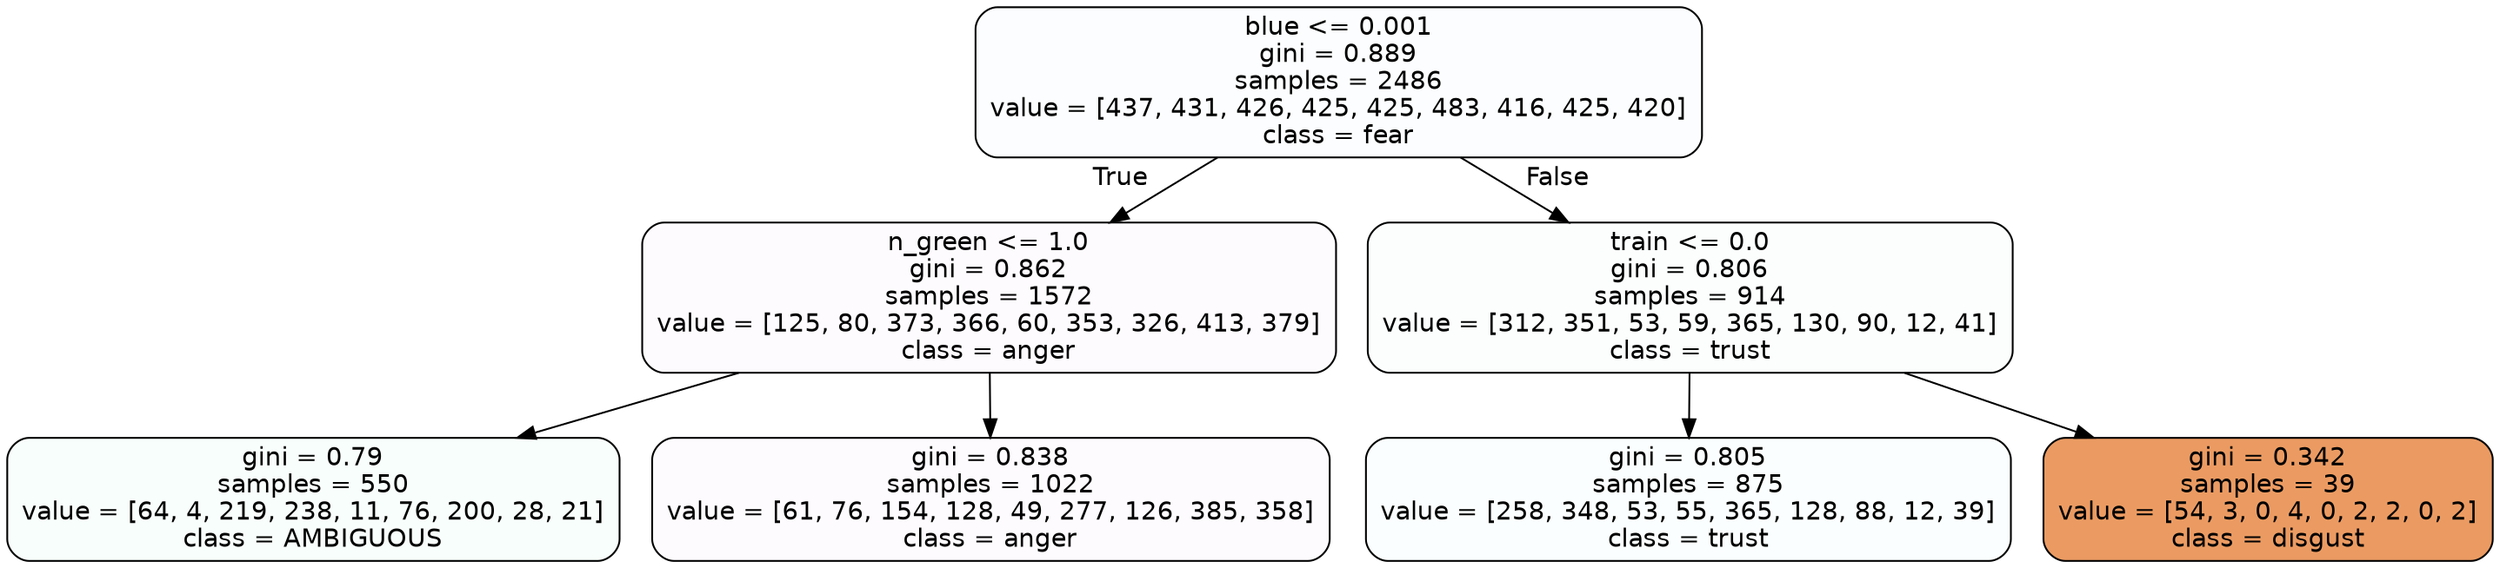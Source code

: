 digraph Tree {
node [shape=box, style="filled, rounded", color="black", fontname=helvetica] ;
edge [fontname=helvetica] ;
0 [label="blue <= 0.001\ngini = 0.889\nsamples = 2486\nvalue = [437, 431, 426, 425, 425, 483, 416, 425, 420]\nclass = fear", fillcolor="#3964e503"] ;
1 [label="n_green <= 1.0\ngini = 0.862\nsamples = 1572\nvalue = [125, 80, 373, 366, 60, 353, 326, 413, 379]\nclass = anger", fillcolor="#e539d704"] ;
0 -> 1 [labeldistance=2.5, labelangle=45, headlabel="True"] ;
2 [label="gini = 0.79\nsamples = 550\nvalue = [64, 4, 219, 238, 11, 76, 200, 28, 21]\nclass = AMBIGUOUS", fillcolor="#39e58108"] ;
1 -> 2 ;
3 [label="gini = 0.838\nsamples = 1022\nvalue = [61, 76, 154, 128, 49, 277, 126, 385, 358]\nclass = anger", fillcolor="#e539d705"] ;
1 -> 3 ;
4 [label="train <= 0.0\ngini = 0.806\nsamples = 914\nvalue = [312, 351, 53, 59, 365, 130, 90, 12, 41]\nclass = trust", fillcolor="#39d7e503"] ;
0 -> 4 [labeldistance=2.5, labelangle=-45, headlabel="False"] ;
5 [label="gini = 0.805\nsamples = 875\nvalue = [258, 348, 53, 55, 365, 128, 88, 12, 39]\nclass = trust", fillcolor="#39d7e504"] ;
4 -> 5 ;
6 [label="gini = 0.342\nsamples = 39\nvalue = [54, 3, 0, 4, 0, 2, 2, 0, 2]\nclass = disgust", fillcolor="#e58139ca"] ;
4 -> 6 ;
}